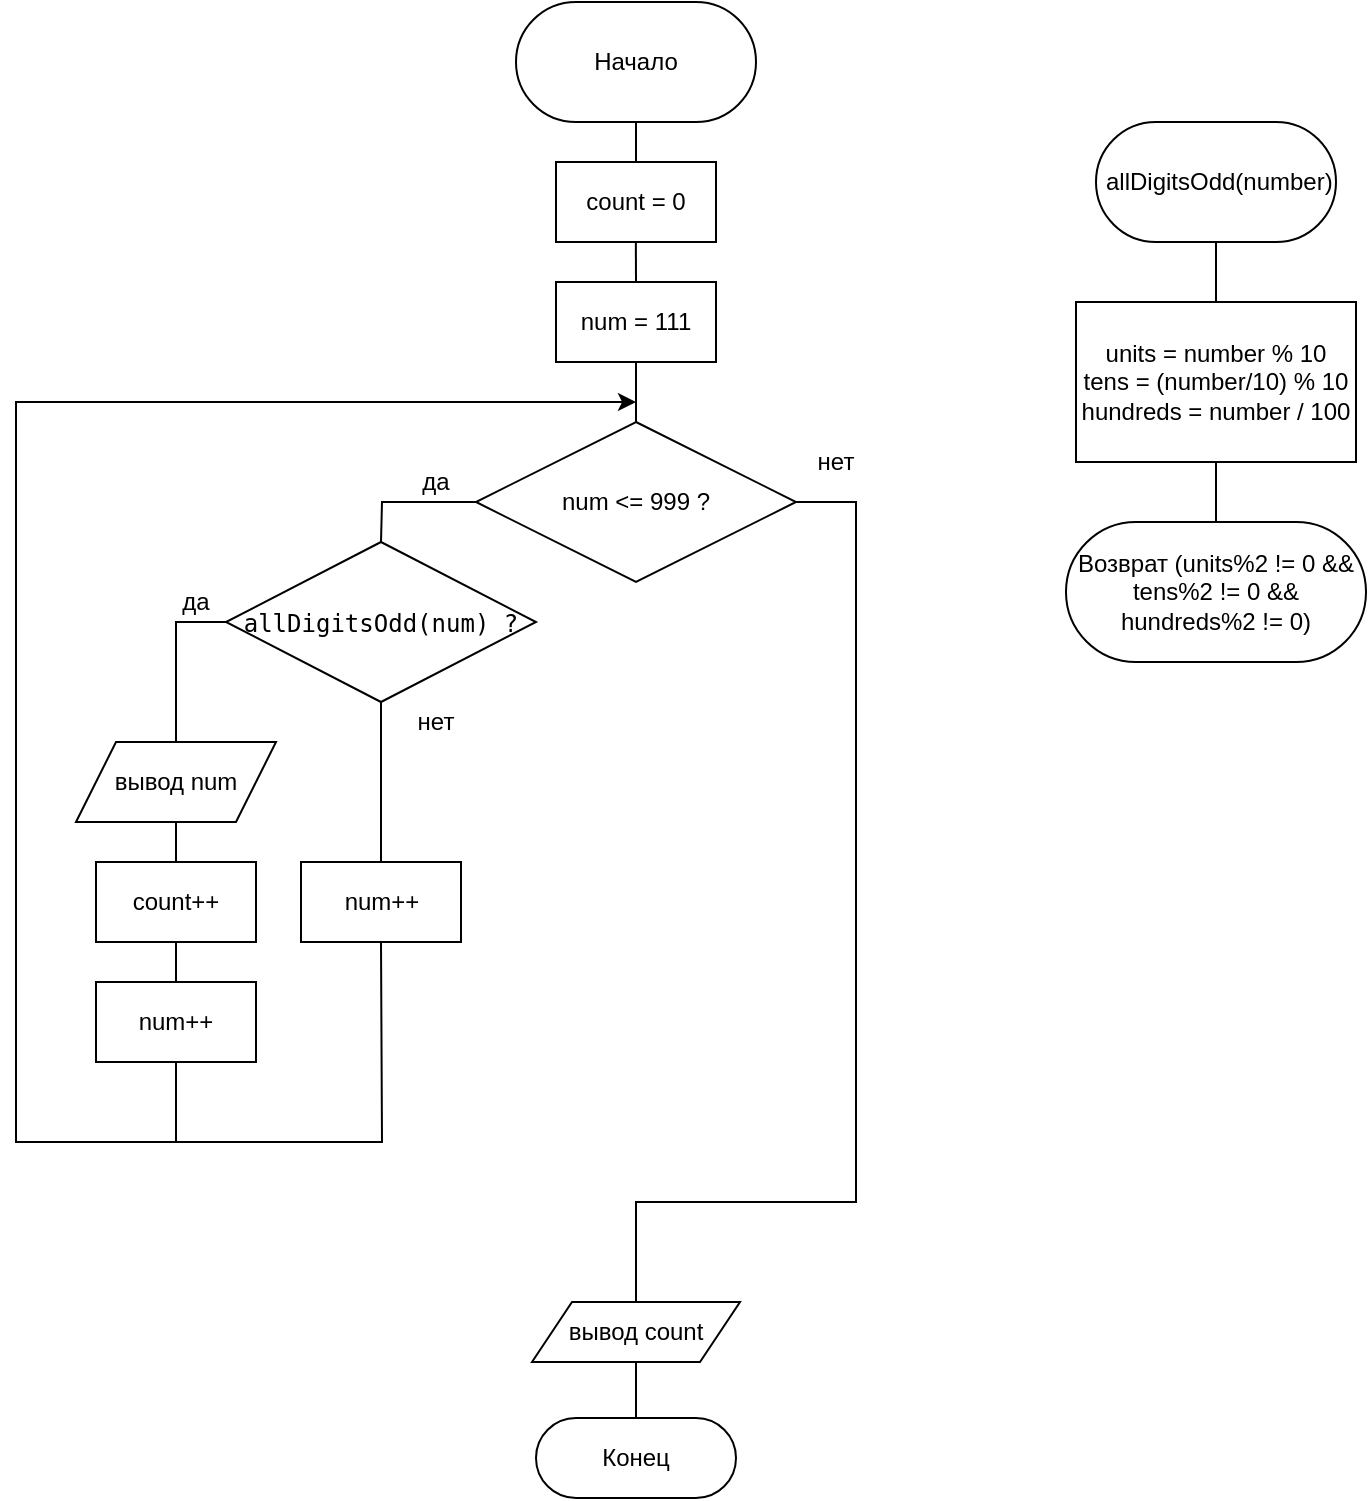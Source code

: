 <mxfile version="28.1.2">
  <diagram name="Page-1" id="fDgFHfz8iUkNx9GYH95z">
    <mxGraphModel dx="971" dy="602" grid="1" gridSize="10" guides="1" tooltips="1" connect="1" arrows="1" fold="1" page="1" pageScale="1" pageWidth="827" pageHeight="1169" background="#ffffff" math="0" shadow="0">
      <root>
        <mxCell id="0" />
        <mxCell id="1" parent="0" />
        <mxCell id="2" value="&lt;font style=&quot;color: rgb(0, 0, 0);&quot;&gt;Начало&lt;/font&gt;" style="rounded=1;whiteSpace=wrap;html=1;fillColor=#ffffff;strokeColor=#000000;fontColor=#000000;arcSize=50;" parent="1" vertex="1">
          <mxGeometry x="300" y="40" width="120" height="60" as="geometry" />
        </mxCell>
        <mxCell id="3" value="count = 0" style="rounded=0;whiteSpace=wrap;html=1;fillColor=#ffffff;strokeColor=#000000;fontColor=#000000;" parent="1" vertex="1">
          <mxGeometry x="320" y="120" width="80" height="40" as="geometry" />
        </mxCell>
        <mxCell id="4" value="num = 111" style="rounded=0;whiteSpace=wrap;html=1;fillColor=#ffffff;strokeColor=#000000;fontColor=#000000;" parent="1" vertex="1">
          <mxGeometry x="320" y="180" width="80" height="40" as="geometry" />
        </mxCell>
        <mxCell id="13" value="&lt;font style=&quot;color: rgb(0, 0, 0);&quot;&gt;Конец&lt;/font&gt;" style="rounded=1;whiteSpace=wrap;html=1;fillColor=#ffffff;strokeColor=#000000;fontColor=#000000;arcSize=50;" parent="1" vertex="1">
          <mxGeometry x="310" y="748" width="100" height="40" as="geometry" />
        </mxCell>
        <mxCell id="15" value="units = number % 10&#xa;tens = (number/10) % 10&#xa;hundreds = number / 100" style="rounded=0;whiteSpace=wrap;html=1;fillColor=#ffffff;strokeColor=#000000;fontColor=#000000;" parent="1" vertex="1">
          <mxGeometry x="580" y="190" width="140" height="80" as="geometry" />
        </mxCell>
        <mxCell id="D_cFoO1Ifrv0sU41gIAw-46" value="" style="endArrow=none;html=1;rounded=0;strokeColor=#000000;align=center;verticalAlign=middle;fontFamily=Helvetica;fontSize=12;fontColor=default;labelBackgroundColor=default;entryX=0.5;entryY=1;entryDx=0;entryDy=0;" parent="1" target="D_cFoO1Ifrv0sU41gIAw-68" edge="1">
          <mxGeometry width="50" height="50" relative="1" as="geometry">
            <mxPoint x="130" y="610" as="sourcePoint" />
            <mxPoint x="240" y="510" as="targetPoint" />
            <Array as="points">
              <mxPoint x="233" y="610" />
            </Array>
          </mxGeometry>
        </mxCell>
        <mxCell id="D_cFoO1Ifrv0sU41gIAw-47" value="" style="endArrow=none;html=1;rounded=0;strokeColor=#000000;align=center;verticalAlign=middle;fontFamily=Helvetica;fontSize=12;fontColor=default;labelBackgroundColor=default;entryX=1;entryY=0.5;entryDx=0;entryDy=0;exitX=0.5;exitY=0;exitDx=0;exitDy=0;" parent="1" source="D_cFoO1Ifrv0sU41gIAw-49" target="D_cFoO1Ifrv0sU41gIAw-62" edge="1">
          <mxGeometry width="50" height="50" relative="1" as="geometry">
            <mxPoint x="350" y="660" as="sourcePoint" />
            <mxPoint x="417.5" y="280" as="targetPoint" />
            <Array as="points">
              <mxPoint x="360" y="640" />
              <mxPoint x="470" y="640" />
              <mxPoint x="470" y="290" />
            </Array>
          </mxGeometry>
        </mxCell>
        <mxCell id="D_cFoO1Ifrv0sU41gIAw-49" value="&lt;font style=&quot;color: rgb(0, 0, 0);&quot;&gt;вывод count&lt;/font&gt;" style="shape=parallelogram;perimeter=parallelogramPerimeter;whiteSpace=wrap;html=1;fixedSize=1;rounded=0;strokeColor=#000000;align=center;verticalAlign=middle;fontFamily=Helvetica;fontSize=12;fontColor=default;fillColor=#FFFFFF;" parent="1" vertex="1">
          <mxGeometry x="308" y="690" width="104" height="30" as="geometry" />
        </mxCell>
        <mxCell id="D_cFoO1Ifrv0sU41gIAw-50" value="" style="endArrow=none;html=1;rounded=0;strokeColor=#000000;align=center;verticalAlign=middle;fontFamily=Helvetica;fontSize=12;fontColor=default;labelBackgroundColor=default;entryX=0.5;entryY=0;entryDx=0;entryDy=0;exitX=0.5;exitY=1;exitDx=0;exitDy=0;" parent="1" source="D_cFoO1Ifrv0sU41gIAw-49" target="13" edge="1">
          <mxGeometry width="50" height="50" relative="1" as="geometry">
            <mxPoint x="360" y="730" as="sourcePoint" />
            <mxPoint x="380" y="740" as="targetPoint" />
          </mxGeometry>
        </mxCell>
        <mxCell id="D_cFoO1Ifrv0sU41gIAw-52" value="" style="endArrow=none;html=1;rounded=0;strokeColor=#000000;align=center;verticalAlign=middle;fontFamily=Helvetica;fontSize=12;fontColor=default;labelBackgroundColor=default;entryX=0.5;entryY=1;entryDx=0;entryDy=0;exitX=0.5;exitY=0;exitDx=0;exitDy=0;" parent="1" source="3" target="2" edge="1">
          <mxGeometry width="50" height="50" relative="1" as="geometry">
            <mxPoint x="300" y="190" as="sourcePoint" />
            <mxPoint x="350" y="140" as="targetPoint" />
          </mxGeometry>
        </mxCell>
        <mxCell id="D_cFoO1Ifrv0sU41gIAw-53" value="" style="endArrow=none;html=1;rounded=0;strokeColor=#000000;align=center;verticalAlign=middle;fontFamily=Helvetica;fontSize=12;fontColor=default;labelBackgroundColor=default;entryX=0.499;entryY=0.996;entryDx=0;entryDy=0;exitX=0.5;exitY=0;exitDx=0;exitDy=0;entryPerimeter=0;" parent="1" source="4" target="3" edge="1">
          <mxGeometry width="50" height="50" relative="1" as="geometry">
            <mxPoint x="360" y="190" as="sourcePoint" />
            <mxPoint x="360" y="170" as="targetPoint" />
          </mxGeometry>
        </mxCell>
        <mxCell id="D_cFoO1Ifrv0sU41gIAw-54" value="" style="endArrow=none;html=1;rounded=0;strokeColor=#000000;align=center;verticalAlign=middle;fontFamily=Helvetica;fontSize=12;fontColor=default;labelBackgroundColor=default;entryX=0.5;entryY=1;entryDx=0;entryDy=0;exitX=0.5;exitY=0;exitDx=0;exitDy=0;" parent="1" source="D_cFoO1Ifrv0sU41gIAw-62" target="4" edge="1">
          <mxGeometry width="50" height="50" relative="1" as="geometry">
            <mxPoint x="360" y="250" as="sourcePoint" />
            <mxPoint x="350" y="240" as="targetPoint" />
          </mxGeometry>
        </mxCell>
        <mxCell id="D_cFoO1Ifrv0sU41gIAw-58" value="&lt;font style=&quot;color: rgb(0, 0, 0);&quot;&gt;нет&lt;/font&gt;" style="text;align=center;verticalAlign=middle;rounded=0;fontFamily=Helvetica;fontSize=12;fontColor=default;labelBackgroundColor=none;fillColor=none;labelBorderColor=none;whiteSpace=wrap;html=1;" parent="1" vertex="1">
          <mxGeometry x="430" y="260" width="60" height="20" as="geometry" />
        </mxCell>
        <mxCell id="D_cFoO1Ifrv0sU41gIAw-59" value="" style="endArrow=none;html=1;rounded=0;strokeColor=#000000;align=center;verticalAlign=middle;fontFamily=Helvetica;fontSize=12;fontColor=default;labelBackgroundColor=default;entryX=0.5;entryY=1;entryDx=0;entryDy=0;exitX=0.5;exitY=0;exitDx=0;exitDy=0;" parent="1" source="15" target="4ZVS-3SfF0GP0WU0w9NQ-16" edge="1">
          <mxGeometry width="50" height="50" relative="1" as="geometry">
            <mxPoint x="540" y="240" as="sourcePoint" />
            <mxPoint x="650.0" y="150" as="targetPoint" />
          </mxGeometry>
        </mxCell>
        <mxCell id="D_cFoO1Ifrv0sU41gIAw-60" value="" style="endArrow=none;html=1;rounded=0;strokeColor=#000000;align=center;verticalAlign=middle;fontFamily=Helvetica;fontSize=12;fontColor=default;labelBackgroundColor=default;exitX=0.5;exitY=1;exitDx=0;exitDy=0;entryX=0.5;entryY=0;entryDx=0;entryDy=0;" parent="1" source="15" target="4ZVS-3SfF0GP0WU0w9NQ-17" edge="1">
          <mxGeometry width="50" height="50" relative="1" as="geometry">
            <mxPoint x="540" y="240" as="sourcePoint" />
            <mxPoint x="650.0" y="310" as="targetPoint" />
          </mxGeometry>
        </mxCell>
        <mxCell id="D_cFoO1Ifrv0sU41gIAw-62" value="num &amp;lt;= 999 ?" style="rhombus;whiteSpace=wrap;html=1;rounded=0;strokeColor=#000000;align=center;verticalAlign=middle;fontFamily=Helvetica;fontSize=12;fontColor=#000000;labelBackgroundColor=none;fillColor=#FFFFFF;" parent="1" vertex="1">
          <mxGeometry x="280" y="250" width="160" height="80" as="geometry" />
        </mxCell>
        <mxCell id="D_cFoO1Ifrv0sU41gIAw-63" value="" style="group" parent="1" vertex="1" connectable="0">
          <mxGeometry x="100" y="260" width="277.5" height="280" as="geometry" />
        </mxCell>
        <mxCell id="10" value="count++" style="rounded=0;whiteSpace=wrap;html=1;fillColor=#ffffff;strokeColor=#000000;fontColor=#000000;" parent="D_cFoO1Ifrv0sU41gIAw-63" vertex="1">
          <mxGeometry x="-10" y="210" width="80" height="40" as="geometry" />
        </mxCell>
        <mxCell id="D_cFoO1Ifrv0sU41gIAw-38" value="&lt;font style=&quot;color: rgb(0, 0, 0);&quot;&gt;вывод num&lt;/font&gt;" style="shape=parallelogram;perimeter=parallelogramPerimeter;whiteSpace=wrap;html=1;fixedSize=1;rounded=0;strokeColor=#000000;align=center;verticalAlign=middle;fontFamily=Helvetica;fontSize=12;fontColor=default;fillColor=#FFFFFF;" parent="D_cFoO1Ifrv0sU41gIAw-63" vertex="1">
          <mxGeometry x="-20" y="150" width="100" height="40" as="geometry" />
        </mxCell>
        <mxCell id="D_cFoO1Ifrv0sU41gIAw-43" value="" style="endArrow=none;html=1;rounded=0;strokeColor=#000000;align=center;verticalAlign=middle;fontFamily=Helvetica;fontSize=12;fontColor=default;labelBackgroundColor=default;exitX=0.5;exitY=1;exitDx=0;exitDy=0;entryX=0.5;entryY=0;entryDx=0;entryDy=0;" parent="D_cFoO1Ifrv0sU41gIAw-63" source="D_cFoO1Ifrv0sU41gIAw-38" target="10" edge="1">
          <mxGeometry width="50" height="50" relative="1" as="geometry">
            <mxPoint x="170" y="230" as="sourcePoint" />
            <mxPoint x="220" y="180" as="targetPoint" />
          </mxGeometry>
        </mxCell>
        <mxCell id="D_cFoO1Ifrv0sU41gIAw-45" value="" style="endArrow=classic;html=1;rounded=0;strokeColor=#000000;align=center;verticalAlign=middle;fontFamily=Helvetica;fontSize=12;fontColor=default;labelBackgroundColor=default;exitX=0.5;exitY=1;exitDx=0;exitDy=0;" parent="D_cFoO1Ifrv0sU41gIAw-63" source="D_cFoO1Ifrv0sU41gIAw-71" edge="1">
          <mxGeometry width="50" height="50" relative="1" as="geometry">
            <mxPoint x="50" y="330" as="sourcePoint" />
            <mxPoint x="260" y="-20" as="targetPoint" />
            <Array as="points">
              <mxPoint x="30" y="350" />
              <mxPoint x="-50" y="350" />
              <mxPoint x="-50" y="280" />
              <mxPoint x="-50" y="200" />
              <mxPoint x="-50" y="-20" />
            </Array>
          </mxGeometry>
        </mxCell>
        <mxCell id="D_cFoO1Ifrv0sU41gIAw-37" value="&lt;div style=&quot;font-family: &amp;quot;Droid Sans Mono&amp;quot;, &amp;quot;monospace&amp;quot;, monospace; line-height: 22px; white-space: pre;&quot;&gt;&lt;font style=&quot;color: rgb(0, 0, 0);&quot;&gt;allDigitsOdd(num) ?&lt;/font&gt;&lt;/div&gt;" style="rhombus;whiteSpace=wrap;html=1;rounded=0;strokeColor=#000000;align=center;verticalAlign=middle;fontFamily=Helvetica;fontSize=12;fontColor=default;fillColor=#FFFFFF;" parent="D_cFoO1Ifrv0sU41gIAw-63" vertex="1">
          <mxGeometry x="55" y="50" width="155" height="80" as="geometry" />
        </mxCell>
        <mxCell id="D_cFoO1Ifrv0sU41gIAw-57" value="&lt;font style=&quot;color: rgb(0, 0, 0);&quot;&gt;да&lt;/font&gt;" style="text;align=center;verticalAlign=middle;rounded=0;fontFamily=Helvetica;fontSize=12;fontColor=default;labelBackgroundColor=none;fillColor=none;labelBorderColor=none;whiteSpace=wrap;html=1;" parent="D_cFoO1Ifrv0sU41gIAw-63" vertex="1">
          <mxGeometry x="130" y="10" width="60" height="20" as="geometry" />
        </mxCell>
        <mxCell id="D_cFoO1Ifrv0sU41gIAw-65" value="" style="endArrow=none;html=1;rounded=0;strokeColor=#000000;align=center;verticalAlign=middle;fontFamily=Helvetica;fontSize=12;fontColor=default;labelBackgroundColor=default;exitX=0;exitY=0.5;exitDx=0;exitDy=0;entryX=0.5;entryY=0;entryDx=0;entryDy=0;" parent="D_cFoO1Ifrv0sU41gIAw-63" source="D_cFoO1Ifrv0sU41gIAw-37" target="D_cFoO1Ifrv0sU41gIAw-38" edge="1">
          <mxGeometry width="50" height="50" relative="1" as="geometry">
            <mxPoint x="140" y="150" as="sourcePoint" />
            <mxPoint x="-10" y="90" as="targetPoint" />
            <Array as="points">
              <mxPoint x="30" y="90" />
            </Array>
          </mxGeometry>
        </mxCell>
        <mxCell id="D_cFoO1Ifrv0sU41gIAw-66" value="&lt;font style=&quot;color: rgb(0, 0, 0);&quot;&gt;да&lt;/font&gt;" style="text;align=center;verticalAlign=middle;rounded=0;fontFamily=Helvetica;fontSize=12;fontColor=default;labelBackgroundColor=none;fillColor=none;labelBorderColor=none;whiteSpace=wrap;html=1;" parent="D_cFoO1Ifrv0sU41gIAw-63" vertex="1">
          <mxGeometry x="10" y="70" width="60" height="20" as="geometry" />
        </mxCell>
        <mxCell id="D_cFoO1Ifrv0sU41gIAw-67" value="&lt;font style=&quot;color: rgb(0, 0, 0);&quot;&gt;нет&lt;/font&gt;" style="text;align=center;verticalAlign=middle;rounded=0;fontFamily=Helvetica;fontSize=12;fontColor=default;labelBackgroundColor=none;fillColor=none;labelBorderColor=none;whiteSpace=wrap;html=1;" parent="D_cFoO1Ifrv0sU41gIAw-63" vertex="1">
          <mxGeometry x="130" y="130" width="60" height="20" as="geometry" />
        </mxCell>
        <mxCell id="D_cFoO1Ifrv0sU41gIAw-68" value="num++" style="rounded=0;whiteSpace=wrap;html=1;fillColor=#ffffff;strokeColor=#000000;fontColor=#000000;" parent="D_cFoO1Ifrv0sU41gIAw-63" vertex="1">
          <mxGeometry x="92.5" y="210" width="80" height="40" as="geometry" />
        </mxCell>
        <mxCell id="D_cFoO1Ifrv0sU41gIAw-70" value="" style="endArrow=none;html=1;rounded=0;strokeColor=#000000;align=center;verticalAlign=middle;fontFamily=Helvetica;fontSize=12;fontColor=default;labelBackgroundColor=default;entryX=0.5;entryY=1;entryDx=0;entryDy=0;exitX=0.5;exitY=0;exitDx=0;exitDy=0;" parent="D_cFoO1Ifrv0sU41gIAw-63" source="D_cFoO1Ifrv0sU41gIAw-68" target="D_cFoO1Ifrv0sU41gIAw-37" edge="1">
          <mxGeometry width="50" height="50" relative="1" as="geometry">
            <mxPoint x="110" y="200" as="sourcePoint" />
            <mxPoint x="160" y="150" as="targetPoint" />
          </mxGeometry>
        </mxCell>
        <mxCell id="D_cFoO1Ifrv0sU41gIAw-64" value="" style="endArrow=none;html=1;rounded=0;strokeColor=#000000;align=center;verticalAlign=middle;fontFamily=Helvetica;fontSize=12;fontColor=default;labelBackgroundColor=default;entryX=0;entryY=0.5;entryDx=0;entryDy=0;exitX=0.5;exitY=0;exitDx=0;exitDy=0;" parent="1" source="D_cFoO1Ifrv0sU41gIAw-37" target="D_cFoO1Ifrv0sU41gIAw-62" edge="1">
          <mxGeometry width="50" height="50" relative="1" as="geometry">
            <mxPoint x="210" y="290" as="sourcePoint" />
            <mxPoint x="300" y="350" as="targetPoint" />
            <Array as="points">
              <mxPoint x="233" y="290" />
            </Array>
          </mxGeometry>
        </mxCell>
        <mxCell id="D_cFoO1Ifrv0sU41gIAw-71" value="num++" style="rounded=0;whiteSpace=wrap;html=1;fillColor=#ffffff;strokeColor=#000000;fontColor=#000000;" parent="1" vertex="1">
          <mxGeometry x="90" y="530" width="80" height="40" as="geometry" />
        </mxCell>
        <mxCell id="D_cFoO1Ifrv0sU41gIAw-72" value="" style="endArrow=none;html=1;rounded=0;strokeColor=#000000;align=center;verticalAlign=middle;fontFamily=Helvetica;fontSize=12;fontColor=default;labelBackgroundColor=default;exitX=0.5;exitY=1;exitDx=0;exitDy=0;entryX=0.5;entryY=0;entryDx=0;entryDy=0;" parent="1" source="10" target="D_cFoO1Ifrv0sU41gIAw-71" edge="1">
          <mxGeometry width="50" height="50" relative="1" as="geometry">
            <mxPoint x="190" y="470" as="sourcePoint" />
            <mxPoint x="240" y="420" as="targetPoint" />
          </mxGeometry>
        </mxCell>
        <mxCell id="4ZVS-3SfF0GP0WU0w9NQ-16" value="&lt;span style=&quot;color: rgb(0, 0, 0);&quot;&gt;&amp;nbsp;allDigitsOdd(number)&lt;/span&gt;" style="rounded=1;whiteSpace=wrap;html=1;fillColor=#ffffff;strokeColor=#000000;fontColor=#000000;arcSize=50;" vertex="1" parent="1">
          <mxGeometry x="590" y="100" width="120" height="60" as="geometry" />
        </mxCell>
        <mxCell id="4ZVS-3SfF0GP0WU0w9NQ-17" value="Возврат (units%2 != 0 &amp;amp;&amp;amp;&lt;br&gt;tens%2 != 0 &amp;amp;&amp;amp;&lt;br&gt;hundreds%2 != 0)" style="rounded=1;whiteSpace=wrap;html=1;fillColor=#ffffff;strokeColor=#000000;fontColor=#000000;arcSize=50;" vertex="1" parent="1">
          <mxGeometry x="575" y="300" width="150" height="70" as="geometry" />
        </mxCell>
      </root>
    </mxGraphModel>
  </diagram>
</mxfile>
